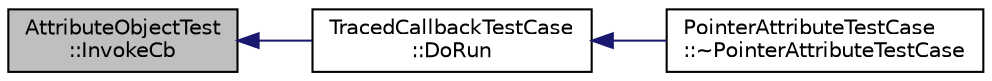 digraph "AttributeObjectTest::InvokeCb"
{
  edge [fontname="Helvetica",fontsize="10",labelfontname="Helvetica",labelfontsize="10"];
  node [fontname="Helvetica",fontsize="10",shape=record];
  rankdir="LR";
  Node1 [label="AttributeObjectTest\l::InvokeCb",height=0.2,width=0.4,color="black", fillcolor="grey75", style="filled", fontcolor="black"];
  Node1 -> Node2 [dir="back",color="midnightblue",fontsize="10",style="solid"];
  Node2 [label="TracedCallbackTestCase\l::DoRun",height=0.2,width=0.4,color="black", fillcolor="white", style="filled",URL="$db/d34/classTracedCallbackTestCase.html#af901e0ed1e263452efcd2f4c9ebbba47",tooltip="Implementation to actually run this TestCase. "];
  Node2 -> Node3 [dir="back",color="midnightblue",fontsize="10",style="solid"];
  Node3 [label="PointerAttributeTestCase\l::~PointerAttributeTestCase",height=0.2,width=0.4,color="black", fillcolor="white", style="filled",URL="$db/db3/classPointerAttributeTestCase.html#a85d685a722e9657b63da389291973cbf"];
}
